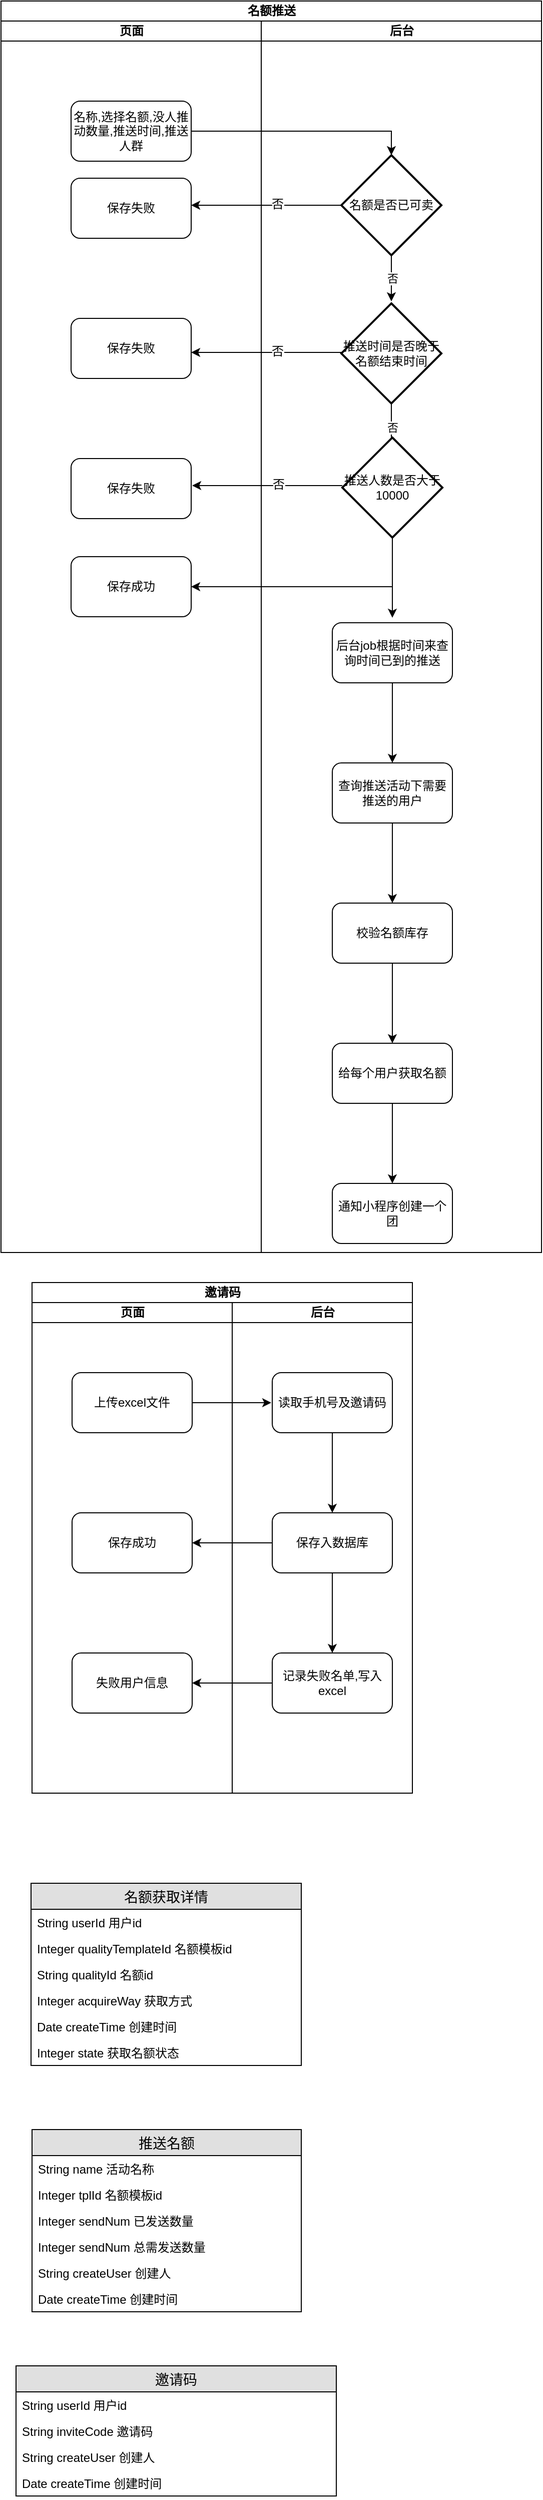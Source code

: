 <mxfile version="10.8.4" type="github"><diagram id="AtNlVmIraOOG0u-lDxDG" name="Ã§Â¬Â¬ 1 Ã©Â¡Âµ"><mxGraphModel dx="1394" dy="921" grid="1" gridSize="10" guides="1" tooltips="1" connect="1" arrows="1" fold="1" page="1" pageScale="1" pageWidth="827" pageHeight="1169" math="0" shadow="0"><root><mxCell id="0"/><mxCell id="1" parent="0"/><mxCell id="OOBTWMKRRxpQE-zu-w4I-24" value="名额推送" style="swimlane;html=1;childLayout=stackLayout;resizeParent=1;resizeParentMax=0;startSize=20;" parent="1" vertex="1"><mxGeometry x="160" y="70" width="540" height="1250" as="geometry"/></mxCell><mxCell id="OOBTWMKRRxpQE-zu-w4I-25" value="页面" style="swimlane;html=1;startSize=20;" parent="OOBTWMKRRxpQE-zu-w4I-24" vertex="1"><mxGeometry y="20" width="260" height="1230" as="geometry"><mxRectangle y="20" width="60" height="1100" as="alternateBounds"/></mxGeometry></mxCell><mxCell id="OOBTWMKRRxpQE-zu-w4I-28" value="名称,选择名额,没人推动数量,推送时间,推送人群" style="rounded=1;whiteSpace=wrap;html=1;" parent="OOBTWMKRRxpQE-zu-w4I-25" vertex="1"><mxGeometry x="70" y="80" width="120" height="60" as="geometry"/></mxCell><mxCell id="OOBTWMKRRxpQE-zu-w4I-40" value="保存失败" style="rounded=1;whiteSpace=wrap;html=1;" parent="OOBTWMKRRxpQE-zu-w4I-25" vertex="1"><mxGeometry x="70" y="157" width="120" height="60" as="geometry"/></mxCell><mxCell id="OOBTWMKRRxpQE-zu-w4I-45" value="保存失败" style="rounded=1;whiteSpace=wrap;html=1;" parent="OOBTWMKRRxpQE-zu-w4I-25" vertex="1"><mxGeometry x="70" y="297" width="120" height="60" as="geometry"/></mxCell><mxCell id="OOBTWMKRRxpQE-zu-w4I-49" value="保存失败" style="rounded=1;whiteSpace=wrap;html=1;" parent="OOBTWMKRRxpQE-zu-w4I-25" vertex="1"><mxGeometry x="70" y="437" width="120" height="60" as="geometry"/></mxCell><mxCell id="OOBTWMKRRxpQE-zu-w4I-55" value="保存成功" style="rounded=1;whiteSpace=wrap;html=1;" parent="OOBTWMKRRxpQE-zu-w4I-25" vertex="1"><mxGeometry x="70" y="535" width="120" height="60" as="geometry"/></mxCell><mxCell id="OOBTWMKRRxpQE-zu-w4I-26" value="后台" style="swimlane;html=1;startSize=20;" parent="OOBTWMKRRxpQE-zu-w4I-24" vertex="1"><mxGeometry x="260" y="20" width="280" height="1230" as="geometry"><mxRectangle x="60" y="20" width="60" height="1100" as="alternateBounds"/></mxGeometry></mxCell><mxCell id="OOBTWMKRRxpQE-zu-w4I-37" value="名额是否已可卖" style="strokeWidth=2;html=1;shape=mxgraph.flowchart.decision;whiteSpace=wrap;" parent="OOBTWMKRRxpQE-zu-w4I-26" vertex="1"><mxGeometry x="80" y="134" width="100" height="100" as="geometry"/></mxCell><mxCell id="OOBTWMKRRxpQE-zu-w4I-53" value="否" style="edgeStyle=orthogonalEdgeStyle;rounded=0;orthogonalLoop=1;jettySize=auto;html=1;" parent="OOBTWMKRRxpQE-zu-w4I-26" source="OOBTWMKRRxpQE-zu-w4I-44" edge="1"><mxGeometry relative="1" as="geometry"><mxPoint x="130" y="430" as="targetPoint"/></mxGeometry></mxCell><mxCell id="OOBTWMKRRxpQE-zu-w4I-44" value="推送时间是否晚于名额结束时间" style="strokeWidth=2;html=1;shape=mxgraph.flowchart.decision;whiteSpace=wrap;" parent="OOBTWMKRRxpQE-zu-w4I-26" vertex="1"><mxGeometry x="80" y="282" width="100" height="100" as="geometry"/></mxCell><mxCell id="OOBTWMKRRxpQE-zu-w4I-59" value="" style="edgeStyle=orthogonalEdgeStyle;rounded=0;orthogonalLoop=1;jettySize=auto;html=1;" parent="OOBTWMKRRxpQE-zu-w4I-26" source="OOBTWMKRRxpQE-zu-w4I-52" edge="1"><mxGeometry relative="1" as="geometry"><mxPoint x="131" y="596" as="targetPoint"/></mxGeometry></mxCell><mxCell id="OOBTWMKRRxpQE-zu-w4I-52" value="推送人数是否大于10000" style="strokeWidth=2;html=1;shape=mxgraph.flowchart.decision;whiteSpace=wrap;" parent="OOBTWMKRRxpQE-zu-w4I-26" vertex="1"><mxGeometry x="81" y="416" width="100" height="100" as="geometry"/></mxCell><mxCell id="OOBTWMKRRxpQE-zu-w4I-62" value="" style="edgeStyle=orthogonalEdgeStyle;rounded=0;orthogonalLoop=1;jettySize=auto;html=1;" parent="OOBTWMKRRxpQE-zu-w4I-26" source="OOBTWMKRRxpQE-zu-w4I-60" target="OOBTWMKRRxpQE-zu-w4I-61" edge="1"><mxGeometry relative="1" as="geometry"/></mxCell><mxCell id="OOBTWMKRRxpQE-zu-w4I-60" value="后台job根据时间来查询时间已到的推送" style="rounded=1;whiteSpace=wrap;html=1;" parent="OOBTWMKRRxpQE-zu-w4I-26" vertex="1"><mxGeometry x="71" y="601" width="120" height="60" as="geometry"/></mxCell><mxCell id="OOBTWMKRRxpQE-zu-w4I-64" value="" style="edgeStyle=orthogonalEdgeStyle;rounded=0;orthogonalLoop=1;jettySize=auto;html=1;" parent="OOBTWMKRRxpQE-zu-w4I-26" source="OOBTWMKRRxpQE-zu-w4I-61" target="OOBTWMKRRxpQE-zu-w4I-63" edge="1"><mxGeometry relative="1" as="geometry"/></mxCell><mxCell id="OOBTWMKRRxpQE-zu-w4I-61" value="查询推送活动下需要推送的用户" style="rounded=1;whiteSpace=wrap;html=1;" parent="OOBTWMKRRxpQE-zu-w4I-26" vertex="1"><mxGeometry x="71" y="741" width="120" height="60" as="geometry"/></mxCell><mxCell id="OOBTWMKRRxpQE-zu-w4I-67" value="" style="edgeStyle=orthogonalEdgeStyle;rounded=0;orthogonalLoop=1;jettySize=auto;html=1;" parent="OOBTWMKRRxpQE-zu-w4I-26" source="OOBTWMKRRxpQE-zu-w4I-63" target="OOBTWMKRRxpQE-zu-w4I-66" edge="1"><mxGeometry relative="1" as="geometry"/></mxCell><mxCell id="OOBTWMKRRxpQE-zu-w4I-63" value="校验名额库存" style="rounded=1;whiteSpace=wrap;html=1;" parent="OOBTWMKRRxpQE-zu-w4I-26" vertex="1"><mxGeometry x="71" y="881" width="120" height="60" as="geometry"/></mxCell><mxCell id="IyjiinmMVJNUkv-gjvz_-36" value="" style="edgeStyle=orthogonalEdgeStyle;rounded=0;orthogonalLoop=1;jettySize=auto;html=1;" parent="OOBTWMKRRxpQE-zu-w4I-26" source="OOBTWMKRRxpQE-zu-w4I-66" target="IyjiinmMVJNUkv-gjvz_-35" edge="1"><mxGeometry relative="1" as="geometry"/></mxCell><mxCell id="OOBTWMKRRxpQE-zu-w4I-66" value="给每个用户获取名额" style="rounded=1;whiteSpace=wrap;html=1;" parent="OOBTWMKRRxpQE-zu-w4I-26" vertex="1"><mxGeometry x="71" y="1021" width="120" height="60" as="geometry"/></mxCell><mxCell id="IyjiinmMVJNUkv-gjvz_-35" value="通知小程序创建一个团" style="rounded=1;whiteSpace=wrap;html=1;" parent="OOBTWMKRRxpQE-zu-w4I-26" vertex="1"><mxGeometry x="71" y="1161" width="120" height="60" as="geometry"/></mxCell><mxCell id="OOBTWMKRRxpQE-zu-w4I-38" style="edgeStyle=orthogonalEdgeStyle;rounded=0;orthogonalLoop=1;jettySize=auto;html=1;exitX=1;exitY=0.5;exitDx=0;exitDy=0;entryX=0.5;entryY=0;entryDx=0;entryDy=0;entryPerimeter=0;" parent="OOBTWMKRRxpQE-zu-w4I-24" source="OOBTWMKRRxpQE-zu-w4I-28" target="OOBTWMKRRxpQE-zu-w4I-37" edge="1"><mxGeometry relative="1" as="geometry"/></mxCell><mxCell id="OOBTWMKRRxpQE-zu-w4I-57" style="edgeStyle=orthogonalEdgeStyle;rounded=0;orthogonalLoop=1;jettySize=auto;html=1;exitX=0.5;exitY=1;exitDx=0;exitDy=0;exitPerimeter=0;entryX=1;entryY=0.5;entryDx=0;entryDy=0;" parent="OOBTWMKRRxpQE-zu-w4I-24" source="OOBTWMKRRxpQE-zu-w4I-52" target="OOBTWMKRRxpQE-zu-w4I-55" edge="1"><mxGeometry relative="1" as="geometry"/></mxCell><mxCell id="OOBTWMKRRxpQE-zu-w4I-39" style="edgeStyle=orthogonalEdgeStyle;rounded=0;orthogonalLoop=1;jettySize=auto;html=1;exitX=0;exitY=0.5;exitDx=0;exitDy=0;exitPerimeter=0;" parent="1" source="OOBTWMKRRxpQE-zu-w4I-37" edge="1"><mxGeometry relative="1" as="geometry"><mxPoint x="350" y="274" as="targetPoint"/></mxGeometry></mxCell><mxCell id="OOBTWMKRRxpQE-zu-w4I-41" value="否" style="text;html=1;resizable=0;points=[];align=center;verticalAlign=middle;labelBackgroundColor=#ffffff;" parent="OOBTWMKRRxpQE-zu-w4I-39" vertex="1" connectable="0"><mxGeometry x="-0.147" y="-1" relative="1" as="geometry"><mxPoint as="offset"/></mxGeometry></mxCell><mxCell id="OOBTWMKRRxpQE-zu-w4I-43" value="否" style="edgeStyle=orthogonalEdgeStyle;rounded=0;orthogonalLoop=1;jettySize=auto;html=1;exitX=0.5;exitY=1;exitDx=0;exitDy=0;exitPerimeter=0;" parent="1" source="OOBTWMKRRxpQE-zu-w4I-37" edge="1"><mxGeometry relative="1" as="geometry"><mxPoint x="550" y="370" as="targetPoint"/></mxGeometry></mxCell><mxCell id="OOBTWMKRRxpQE-zu-w4I-47" style="edgeStyle=orthogonalEdgeStyle;rounded=0;orthogonalLoop=1;jettySize=auto;html=1;exitX=0;exitY=0.5;exitDx=0;exitDy=0;exitPerimeter=0;" parent="1" edge="1"><mxGeometry relative="1" as="geometry"><mxPoint x="350" y="421" as="targetPoint"/><mxPoint x="500" y="421" as="sourcePoint"/></mxGeometry></mxCell><mxCell id="OOBTWMKRRxpQE-zu-w4I-48" value="否" style="text;html=1;resizable=0;points=[];align=center;verticalAlign=middle;labelBackgroundColor=#ffffff;" parent="OOBTWMKRRxpQE-zu-w4I-47" vertex="1" connectable="0"><mxGeometry x="-0.147" y="-1" relative="1" as="geometry"><mxPoint as="offset"/></mxGeometry></mxCell><mxCell id="OOBTWMKRRxpQE-zu-w4I-50" style="edgeStyle=orthogonalEdgeStyle;rounded=0;orthogonalLoop=1;jettySize=auto;html=1;exitX=0;exitY=0.5;exitDx=0;exitDy=0;exitPerimeter=0;" parent="1" edge="1"><mxGeometry relative="1" as="geometry"><mxPoint x="351" y="554" as="targetPoint"/><mxPoint x="501" y="554" as="sourcePoint"/></mxGeometry></mxCell><mxCell id="OOBTWMKRRxpQE-zu-w4I-51" value="否" style="text;html=1;resizable=0;points=[];align=center;verticalAlign=middle;labelBackgroundColor=#ffffff;" parent="OOBTWMKRRxpQE-zu-w4I-50" vertex="1" connectable="0"><mxGeometry x="-0.147" y="-1" relative="1" as="geometry"><mxPoint as="offset"/></mxGeometry></mxCell><mxCell id="OOBTWMKRRxpQE-zu-w4I-68" value="邀请码" style="swimlane;html=1;childLayout=stackLayout;resizeParent=1;resizeParentMax=0;startSize=20;" parent="1" vertex="1"><mxGeometry x="191" y="1350" width="380" height="510" as="geometry"/></mxCell><mxCell id="OOBTWMKRRxpQE-zu-w4I-69" value="页面" style="swimlane;html=1;startSize=20;" parent="OOBTWMKRRxpQE-zu-w4I-68" vertex="1"><mxGeometry y="20" width="200" height="490" as="geometry"/></mxCell><mxCell id="OOBTWMKRRxpQE-zu-w4I-72" value="上传excel文件" style="rounded=1;whiteSpace=wrap;html=1;" parent="OOBTWMKRRxpQE-zu-w4I-69" vertex="1"><mxGeometry x="40" y="70" width="120" height="60" as="geometry"/></mxCell><mxCell id="OOBTWMKRRxpQE-zu-w4I-77" value="" style="edgeStyle=orthogonalEdgeStyle;rounded=0;orthogonalLoop=1;jettySize=auto;html=1;" parent="OOBTWMKRRxpQE-zu-w4I-69" source="OOBTWMKRRxpQE-zu-w4I-75" target="OOBTWMKRRxpQE-zu-w4I-76" edge="1"><mxGeometry relative="1" as="geometry"/></mxCell><mxCell id="OOBTWMKRRxpQE-zu-w4I-75" value="读取手机号及邀请码" style="rounded=1;whiteSpace=wrap;html=1;" parent="OOBTWMKRRxpQE-zu-w4I-69" vertex="1"><mxGeometry x="240" y="70" width="120" height="60" as="geometry"/></mxCell><mxCell id="OOBTWMKRRxpQE-zu-w4I-79" value="" style="edgeStyle=orthogonalEdgeStyle;rounded=0;orthogonalLoop=1;jettySize=auto;html=1;" parent="OOBTWMKRRxpQE-zu-w4I-69" source="OOBTWMKRRxpQE-zu-w4I-76" target="OOBTWMKRRxpQE-zu-w4I-78" edge="1"><mxGeometry relative="1" as="geometry"/></mxCell><mxCell id="OOBTWMKRRxpQE-zu-w4I-81" value="" style="edgeStyle=orthogonalEdgeStyle;rounded=0;orthogonalLoop=1;jettySize=auto;html=1;" parent="OOBTWMKRRxpQE-zu-w4I-69" source="OOBTWMKRRxpQE-zu-w4I-76" target="OOBTWMKRRxpQE-zu-w4I-80" edge="1"><mxGeometry relative="1" as="geometry"/></mxCell><mxCell id="OOBTWMKRRxpQE-zu-w4I-76" value="保存入数据库" style="rounded=1;whiteSpace=wrap;html=1;" parent="OOBTWMKRRxpQE-zu-w4I-69" vertex="1"><mxGeometry x="240" y="210" width="120" height="60" as="geometry"/></mxCell><mxCell id="OOBTWMKRRxpQE-zu-w4I-83" value="" style="edgeStyle=orthogonalEdgeStyle;rounded=0;orthogonalLoop=1;jettySize=auto;html=1;" parent="OOBTWMKRRxpQE-zu-w4I-69" source="OOBTWMKRRxpQE-zu-w4I-80" target="OOBTWMKRRxpQE-zu-w4I-82" edge="1"><mxGeometry relative="1" as="geometry"/></mxCell><mxCell id="OOBTWMKRRxpQE-zu-w4I-80" value="记录失败名单,写入excel" style="rounded=1;whiteSpace=wrap;html=1;" parent="OOBTWMKRRxpQE-zu-w4I-69" vertex="1"><mxGeometry x="240" y="350" width="120" height="60" as="geometry"/></mxCell><mxCell id="OOBTWMKRRxpQE-zu-w4I-82" value="失败用户信息" style="rounded=1;whiteSpace=wrap;html=1;" parent="OOBTWMKRRxpQE-zu-w4I-69" vertex="1"><mxGeometry x="40" y="350" width="120" height="60" as="geometry"/></mxCell><mxCell id="OOBTWMKRRxpQE-zu-w4I-78" value="保存成功" style="rounded=1;whiteSpace=wrap;html=1;" parent="OOBTWMKRRxpQE-zu-w4I-69" vertex="1"><mxGeometry x="40" y="210" width="120" height="60" as="geometry"/></mxCell><mxCell id="OOBTWMKRRxpQE-zu-w4I-70" value="后台" style="swimlane;html=1;startSize=20;" parent="OOBTWMKRRxpQE-zu-w4I-68" vertex="1"><mxGeometry x="200" y="20" width="180" height="490" as="geometry"/></mxCell><mxCell id="OOBTWMKRRxpQE-zu-w4I-74" style="edgeStyle=orthogonalEdgeStyle;rounded=0;orthogonalLoop=1;jettySize=auto;html=1;exitX=1;exitY=0.5;exitDx=0;exitDy=0;" parent="1" source="OOBTWMKRRxpQE-zu-w4I-72" edge="1"><mxGeometry relative="1" as="geometry"><mxPoint x="430" y="1470" as="targetPoint"/></mxGeometry></mxCell><mxCell id="IyjiinmMVJNUkv-gjvz_-21" value="名额获取详情" style="swimlane;fontStyle=0;childLayout=stackLayout;horizontal=1;startSize=26;fillColor=#e0e0e0;horizontalStack=0;resizeParent=1;resizeParentMax=0;resizeLast=0;collapsible=1;marginBottom=0;swimlaneFillColor=#ffffff;align=center;fontSize=14;" parent="1" vertex="1"><mxGeometry x="190" y="1950" width="270" height="182" as="geometry"/></mxCell><mxCell id="IyjiinmMVJNUkv-gjvz_-22" value="String userId 用户id" style="text;strokeColor=none;fillColor=none;spacingLeft=4;spacingRight=4;overflow=hidden;rotatable=0;points=[[0,0.5],[1,0.5]];portConstraint=eastwest;fontSize=12;" parent="IyjiinmMVJNUkv-gjvz_-21" vertex="1"><mxGeometry y="26" width="270" height="26" as="geometry"/></mxCell><mxCell id="IyjiinmMVJNUkv-gjvz_-25" value="Integer qualityTemplateId 名额模板id" style="text;strokeColor=none;fillColor=none;spacingLeft=4;spacingRight=4;overflow=hidden;rotatable=0;points=[[0,0.5],[1,0.5]];portConstraint=eastwest;fontSize=12;" parent="IyjiinmMVJNUkv-gjvz_-21" vertex="1"><mxGeometry y="52" width="270" height="26" as="geometry"/></mxCell><mxCell id="IyjiinmMVJNUkv-gjvz_-26" value="String qualityId 名额id" style="text;strokeColor=none;fillColor=none;spacingLeft=4;spacingRight=4;overflow=hidden;rotatable=0;points=[[0,0.5],[1,0.5]];portConstraint=eastwest;fontSize=12;" parent="IyjiinmMVJNUkv-gjvz_-21" vertex="1"><mxGeometry y="78" width="270" height="26" as="geometry"/></mxCell><mxCell id="IyjiinmMVJNUkv-gjvz_-23" value="Integer acquireWay 获取方式" style="text;strokeColor=none;fillColor=none;spacingLeft=4;spacingRight=4;overflow=hidden;rotatable=0;points=[[0,0.5],[1,0.5]];portConstraint=eastwest;fontSize=12;" parent="IyjiinmMVJNUkv-gjvz_-21" vertex="1"><mxGeometry y="104" width="270" height="26" as="geometry"/></mxCell><mxCell id="IyjiinmMVJNUkv-gjvz_-24" value="Date createTime 创建时间" style="text;strokeColor=none;fillColor=none;spacingLeft=4;spacingRight=4;overflow=hidden;rotatable=0;points=[[0,0.5],[1,0.5]];portConstraint=eastwest;fontSize=12;" parent="IyjiinmMVJNUkv-gjvz_-21" vertex="1"><mxGeometry y="130" width="270" height="26" as="geometry"/></mxCell><mxCell id="IyjiinmMVJNUkv-gjvz_-34" value="Integer state 获取名额状态" style="text;strokeColor=none;fillColor=none;spacingLeft=4;spacingRight=4;overflow=hidden;rotatable=0;points=[[0,0.5],[1,0.5]];portConstraint=eastwest;fontSize=12;" parent="IyjiinmMVJNUkv-gjvz_-21" vertex="1"><mxGeometry y="156" width="270" height="26" as="geometry"/></mxCell><mxCell id="IyjiinmMVJNUkv-gjvz_-27" value="推送名额" style="swimlane;fontStyle=0;childLayout=stackLayout;horizontal=1;startSize=26;fillColor=#e0e0e0;horizontalStack=0;resizeParent=1;resizeParentMax=0;resizeLast=0;collapsible=1;marginBottom=0;swimlaneFillColor=#ffffff;align=center;fontSize=14;" parent="1" vertex="1"><mxGeometry x="191" y="2196" width="269" height="182" as="geometry"/></mxCell><mxCell id="IyjiinmMVJNUkv-gjvz_-28" value="String name 活动名称" style="text;strokeColor=none;fillColor=none;spacingLeft=4;spacingRight=4;overflow=hidden;rotatable=0;points=[[0,0.5],[1,0.5]];portConstraint=eastwest;fontSize=12;" parent="IyjiinmMVJNUkv-gjvz_-27" vertex="1"><mxGeometry y="26" width="269" height="26" as="geometry"/></mxCell><mxCell id="IyjiinmMVJNUkv-gjvz_-29" value="Integer tplId 名额模板id" style="text;strokeColor=none;fillColor=none;spacingLeft=4;spacingRight=4;overflow=hidden;rotatable=0;points=[[0,0.5],[1,0.5]];portConstraint=eastwest;fontSize=12;" parent="IyjiinmMVJNUkv-gjvz_-27" vertex="1"><mxGeometry y="52" width="269" height="26" as="geometry"/></mxCell><mxCell id="IyjiinmMVJNUkv-gjvz_-30" value="Integer sendNum 已发送数量&#10;" style="text;strokeColor=none;fillColor=none;spacingLeft=4;spacingRight=4;overflow=hidden;rotatable=0;points=[[0,0.5],[1,0.5]];portConstraint=eastwest;fontSize=12;" parent="IyjiinmMVJNUkv-gjvz_-27" vertex="1"><mxGeometry y="78" width="269" height="26" as="geometry"/></mxCell><mxCell id="IyjiinmMVJNUkv-gjvz_-31" value="Integer sendNum 总需发送数量&#10;" style="text;strokeColor=none;fillColor=none;spacingLeft=4;spacingRight=4;overflow=hidden;rotatable=0;points=[[0,0.5],[1,0.5]];portConstraint=eastwest;fontSize=12;" parent="IyjiinmMVJNUkv-gjvz_-27" vertex="1"><mxGeometry y="104" width="269" height="26" as="geometry"/></mxCell><mxCell id="IyjiinmMVJNUkv-gjvz_-32" value="String createUser 创建人&#10;" style="text;strokeColor=none;fillColor=none;spacingLeft=4;spacingRight=4;overflow=hidden;rotatable=0;points=[[0,0.5],[1,0.5]];portConstraint=eastwest;fontSize=12;" parent="IyjiinmMVJNUkv-gjvz_-27" vertex="1"><mxGeometry y="130" width="269" height="26" as="geometry"/></mxCell><mxCell id="IyjiinmMVJNUkv-gjvz_-33" value="Date createTime 创建时间&#10;" style="text;strokeColor=none;fillColor=none;spacingLeft=4;spacingRight=4;overflow=hidden;rotatable=0;points=[[0,0.5],[1,0.5]];portConstraint=eastwest;fontSize=12;" parent="IyjiinmMVJNUkv-gjvz_-27" vertex="1"><mxGeometry y="156" width="269" height="26" as="geometry"/></mxCell><mxCell id="IyjiinmMVJNUkv-gjvz_-38" value="邀请码" style="swimlane;fontStyle=0;childLayout=stackLayout;horizontal=1;startSize=26;fillColor=#e0e0e0;horizontalStack=0;resizeParent=1;resizeParentMax=0;resizeLast=0;collapsible=1;marginBottom=0;swimlaneFillColor=#ffffff;align=center;fontSize=14;" parent="1" vertex="1"><mxGeometry x="175" y="2432" width="320" height="130" as="geometry"/></mxCell><mxCell id="IyjiinmMVJNUkv-gjvz_-39" value="String userId 用户id" style="text;strokeColor=none;fillColor=none;spacingLeft=4;spacingRight=4;overflow=hidden;rotatable=0;points=[[0,0.5],[1,0.5]];portConstraint=eastwest;fontSize=12;" parent="IyjiinmMVJNUkv-gjvz_-38" vertex="1"><mxGeometry y="26" width="320" height="26" as="geometry"/></mxCell><mxCell id="IyjiinmMVJNUkv-gjvz_-40" value="String inviteCode 邀请码" style="text;strokeColor=none;fillColor=none;spacingLeft=4;spacingRight=4;overflow=hidden;rotatable=0;points=[[0,0.5],[1,0.5]];portConstraint=eastwest;fontSize=12;" parent="IyjiinmMVJNUkv-gjvz_-38" vertex="1"><mxGeometry y="52" width="320" height="26" as="geometry"/></mxCell><mxCell id="IyjiinmMVJNUkv-gjvz_-41" value="String createUser 创建人&#10;" style="text;strokeColor=none;fillColor=none;spacingLeft=4;spacingRight=4;overflow=hidden;rotatable=0;points=[[0,0.5],[1,0.5]];portConstraint=eastwest;fontSize=12;" parent="IyjiinmMVJNUkv-gjvz_-38" vertex="1"><mxGeometry y="78" width="320" height="26" as="geometry"/></mxCell><mxCell id="IyjiinmMVJNUkv-gjvz_-42" value="Date createTime 创建时间&#10;" style="text;strokeColor=none;fillColor=none;spacingLeft=4;spacingRight=4;overflow=hidden;rotatable=0;points=[[0,0.5],[1,0.5]];portConstraint=eastwest;fontSize=12;" parent="IyjiinmMVJNUkv-gjvz_-38" vertex="1"><mxGeometry y="104" width="320" height="26" as="geometry"/></mxCell></root></mxGraphModel></diagram></mxfile>